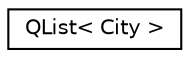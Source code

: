 digraph "类继承关系图"
{
  edge [fontname="Helvetica",fontsize="10",labelfontname="Helvetica",labelfontsize="10"];
  node [fontname="Helvetica",fontsize="10",shape=record];
  rankdir="LR";
  Node0 [label="QList\< City \>",height=0.2,width=0.4,color="black", fillcolor="white", style="filled",URL="$class_q_list.html"];
}
